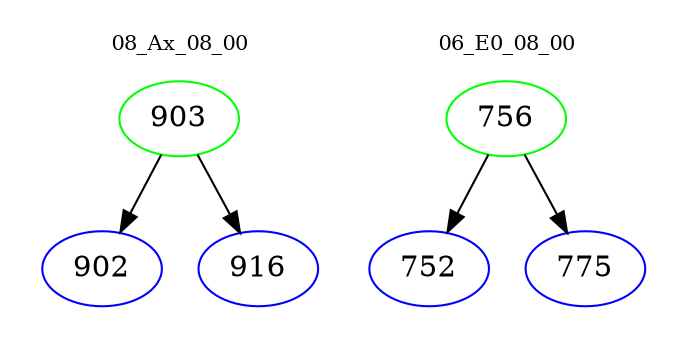 digraph{
subgraph cluster_0 {
color = white
label = "08_Ax_08_00";
fontsize=10;
T0_903 [label="903", color="green"]
T0_903 -> T0_902 [color="black"]
T0_902 [label="902", color="blue"]
T0_903 -> T0_916 [color="black"]
T0_916 [label="916", color="blue"]
}
subgraph cluster_1 {
color = white
label = "06_E0_08_00";
fontsize=10;
T1_756 [label="756", color="green"]
T1_756 -> T1_752 [color="black"]
T1_752 [label="752", color="blue"]
T1_756 -> T1_775 [color="black"]
T1_775 [label="775", color="blue"]
}
}
